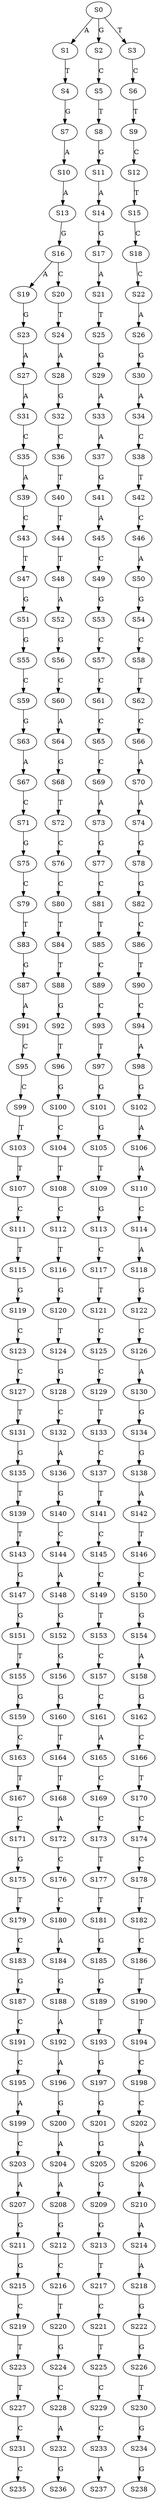 strict digraph  {
	S0 -> S1 [ label = A ];
	S0 -> S2 [ label = G ];
	S0 -> S3 [ label = T ];
	S1 -> S4 [ label = T ];
	S2 -> S5 [ label = C ];
	S3 -> S6 [ label = C ];
	S4 -> S7 [ label = G ];
	S5 -> S8 [ label = T ];
	S6 -> S9 [ label = T ];
	S7 -> S10 [ label = A ];
	S8 -> S11 [ label = G ];
	S9 -> S12 [ label = C ];
	S10 -> S13 [ label = A ];
	S11 -> S14 [ label = A ];
	S12 -> S15 [ label = T ];
	S13 -> S16 [ label = G ];
	S14 -> S17 [ label = G ];
	S15 -> S18 [ label = C ];
	S16 -> S19 [ label = A ];
	S16 -> S20 [ label = C ];
	S17 -> S21 [ label = A ];
	S18 -> S22 [ label = C ];
	S19 -> S23 [ label = G ];
	S20 -> S24 [ label = T ];
	S21 -> S25 [ label = T ];
	S22 -> S26 [ label = A ];
	S23 -> S27 [ label = A ];
	S24 -> S28 [ label = A ];
	S25 -> S29 [ label = G ];
	S26 -> S30 [ label = G ];
	S27 -> S31 [ label = A ];
	S28 -> S32 [ label = G ];
	S29 -> S33 [ label = A ];
	S30 -> S34 [ label = A ];
	S31 -> S35 [ label = C ];
	S32 -> S36 [ label = C ];
	S33 -> S37 [ label = A ];
	S34 -> S38 [ label = C ];
	S35 -> S39 [ label = A ];
	S36 -> S40 [ label = T ];
	S37 -> S41 [ label = G ];
	S38 -> S42 [ label = T ];
	S39 -> S43 [ label = C ];
	S40 -> S44 [ label = T ];
	S41 -> S45 [ label = A ];
	S42 -> S46 [ label = C ];
	S43 -> S47 [ label = T ];
	S44 -> S48 [ label = T ];
	S45 -> S49 [ label = C ];
	S46 -> S50 [ label = A ];
	S47 -> S51 [ label = G ];
	S48 -> S52 [ label = A ];
	S49 -> S53 [ label = G ];
	S50 -> S54 [ label = G ];
	S51 -> S55 [ label = G ];
	S52 -> S56 [ label = G ];
	S53 -> S57 [ label = C ];
	S54 -> S58 [ label = C ];
	S55 -> S59 [ label = C ];
	S56 -> S60 [ label = C ];
	S57 -> S61 [ label = C ];
	S58 -> S62 [ label = T ];
	S59 -> S63 [ label = G ];
	S60 -> S64 [ label = A ];
	S61 -> S65 [ label = C ];
	S62 -> S66 [ label = C ];
	S63 -> S67 [ label = A ];
	S64 -> S68 [ label = G ];
	S65 -> S69 [ label = C ];
	S66 -> S70 [ label = A ];
	S67 -> S71 [ label = C ];
	S68 -> S72 [ label = T ];
	S69 -> S73 [ label = A ];
	S70 -> S74 [ label = A ];
	S71 -> S75 [ label = G ];
	S72 -> S76 [ label = C ];
	S73 -> S77 [ label = G ];
	S74 -> S78 [ label = G ];
	S75 -> S79 [ label = C ];
	S76 -> S80 [ label = C ];
	S77 -> S81 [ label = C ];
	S78 -> S82 [ label = G ];
	S79 -> S83 [ label = T ];
	S80 -> S84 [ label = T ];
	S81 -> S85 [ label = T ];
	S82 -> S86 [ label = C ];
	S83 -> S87 [ label = G ];
	S84 -> S88 [ label = T ];
	S85 -> S89 [ label = C ];
	S86 -> S90 [ label = T ];
	S87 -> S91 [ label = A ];
	S88 -> S92 [ label = G ];
	S89 -> S93 [ label = C ];
	S90 -> S94 [ label = C ];
	S91 -> S95 [ label = C ];
	S92 -> S96 [ label = T ];
	S93 -> S97 [ label = T ];
	S94 -> S98 [ label = A ];
	S95 -> S99 [ label = C ];
	S96 -> S100 [ label = G ];
	S97 -> S101 [ label = G ];
	S98 -> S102 [ label = G ];
	S99 -> S103 [ label = T ];
	S100 -> S104 [ label = C ];
	S101 -> S105 [ label = G ];
	S102 -> S106 [ label = A ];
	S103 -> S107 [ label = T ];
	S104 -> S108 [ label = T ];
	S105 -> S109 [ label = T ];
	S106 -> S110 [ label = A ];
	S107 -> S111 [ label = C ];
	S108 -> S112 [ label = C ];
	S109 -> S113 [ label = G ];
	S110 -> S114 [ label = C ];
	S111 -> S115 [ label = T ];
	S112 -> S116 [ label = T ];
	S113 -> S117 [ label = C ];
	S114 -> S118 [ label = A ];
	S115 -> S119 [ label = G ];
	S116 -> S120 [ label = G ];
	S117 -> S121 [ label = T ];
	S118 -> S122 [ label = G ];
	S119 -> S123 [ label = C ];
	S120 -> S124 [ label = T ];
	S121 -> S125 [ label = C ];
	S122 -> S126 [ label = C ];
	S123 -> S127 [ label = C ];
	S124 -> S128 [ label = G ];
	S125 -> S129 [ label = C ];
	S126 -> S130 [ label = A ];
	S127 -> S131 [ label = T ];
	S128 -> S132 [ label = C ];
	S129 -> S133 [ label = T ];
	S130 -> S134 [ label = G ];
	S131 -> S135 [ label = G ];
	S132 -> S136 [ label = A ];
	S133 -> S137 [ label = C ];
	S134 -> S138 [ label = G ];
	S135 -> S139 [ label = T ];
	S136 -> S140 [ label = G ];
	S137 -> S141 [ label = T ];
	S138 -> S142 [ label = A ];
	S139 -> S143 [ label = T ];
	S140 -> S144 [ label = C ];
	S141 -> S145 [ label = C ];
	S142 -> S146 [ label = T ];
	S143 -> S147 [ label = G ];
	S144 -> S148 [ label = A ];
	S145 -> S149 [ label = C ];
	S146 -> S150 [ label = C ];
	S147 -> S151 [ label = G ];
	S148 -> S152 [ label = G ];
	S149 -> S153 [ label = T ];
	S150 -> S154 [ label = G ];
	S151 -> S155 [ label = T ];
	S152 -> S156 [ label = G ];
	S153 -> S157 [ label = C ];
	S154 -> S158 [ label = A ];
	S155 -> S159 [ label = G ];
	S156 -> S160 [ label = G ];
	S157 -> S161 [ label = C ];
	S158 -> S162 [ label = G ];
	S159 -> S163 [ label = C ];
	S160 -> S164 [ label = T ];
	S161 -> S165 [ label = A ];
	S162 -> S166 [ label = C ];
	S163 -> S167 [ label = T ];
	S164 -> S168 [ label = T ];
	S165 -> S169 [ label = C ];
	S166 -> S170 [ label = T ];
	S167 -> S171 [ label = C ];
	S168 -> S172 [ label = A ];
	S169 -> S173 [ label = C ];
	S170 -> S174 [ label = C ];
	S171 -> S175 [ label = G ];
	S172 -> S176 [ label = C ];
	S173 -> S177 [ label = T ];
	S174 -> S178 [ label = C ];
	S175 -> S179 [ label = T ];
	S176 -> S180 [ label = C ];
	S177 -> S181 [ label = T ];
	S178 -> S182 [ label = T ];
	S179 -> S183 [ label = C ];
	S180 -> S184 [ label = A ];
	S181 -> S185 [ label = G ];
	S182 -> S186 [ label = C ];
	S183 -> S187 [ label = G ];
	S184 -> S188 [ label = G ];
	S185 -> S189 [ label = G ];
	S186 -> S190 [ label = T ];
	S187 -> S191 [ label = C ];
	S188 -> S192 [ label = A ];
	S189 -> S193 [ label = T ];
	S190 -> S194 [ label = T ];
	S191 -> S195 [ label = C ];
	S192 -> S196 [ label = A ];
	S193 -> S197 [ label = G ];
	S194 -> S198 [ label = C ];
	S195 -> S199 [ label = A ];
	S196 -> S200 [ label = G ];
	S197 -> S201 [ label = G ];
	S198 -> S202 [ label = C ];
	S199 -> S203 [ label = C ];
	S200 -> S204 [ label = A ];
	S201 -> S205 [ label = G ];
	S202 -> S206 [ label = A ];
	S203 -> S207 [ label = A ];
	S204 -> S208 [ label = A ];
	S205 -> S209 [ label = G ];
	S206 -> S210 [ label = A ];
	S207 -> S211 [ label = G ];
	S208 -> S212 [ label = G ];
	S209 -> S213 [ label = G ];
	S210 -> S214 [ label = A ];
	S211 -> S215 [ label = G ];
	S212 -> S216 [ label = C ];
	S213 -> S217 [ label = T ];
	S214 -> S218 [ label = A ];
	S215 -> S219 [ label = C ];
	S216 -> S220 [ label = T ];
	S217 -> S221 [ label = C ];
	S218 -> S222 [ label = G ];
	S219 -> S223 [ label = T ];
	S220 -> S224 [ label = G ];
	S221 -> S225 [ label = T ];
	S222 -> S226 [ label = G ];
	S223 -> S227 [ label = T ];
	S224 -> S228 [ label = C ];
	S225 -> S229 [ label = C ];
	S226 -> S230 [ label = T ];
	S227 -> S231 [ label = C ];
	S228 -> S232 [ label = A ];
	S229 -> S233 [ label = C ];
	S230 -> S234 [ label = G ];
	S231 -> S235 [ label = C ];
	S232 -> S236 [ label = G ];
	S233 -> S237 [ label = A ];
	S234 -> S238 [ label = G ];
}
